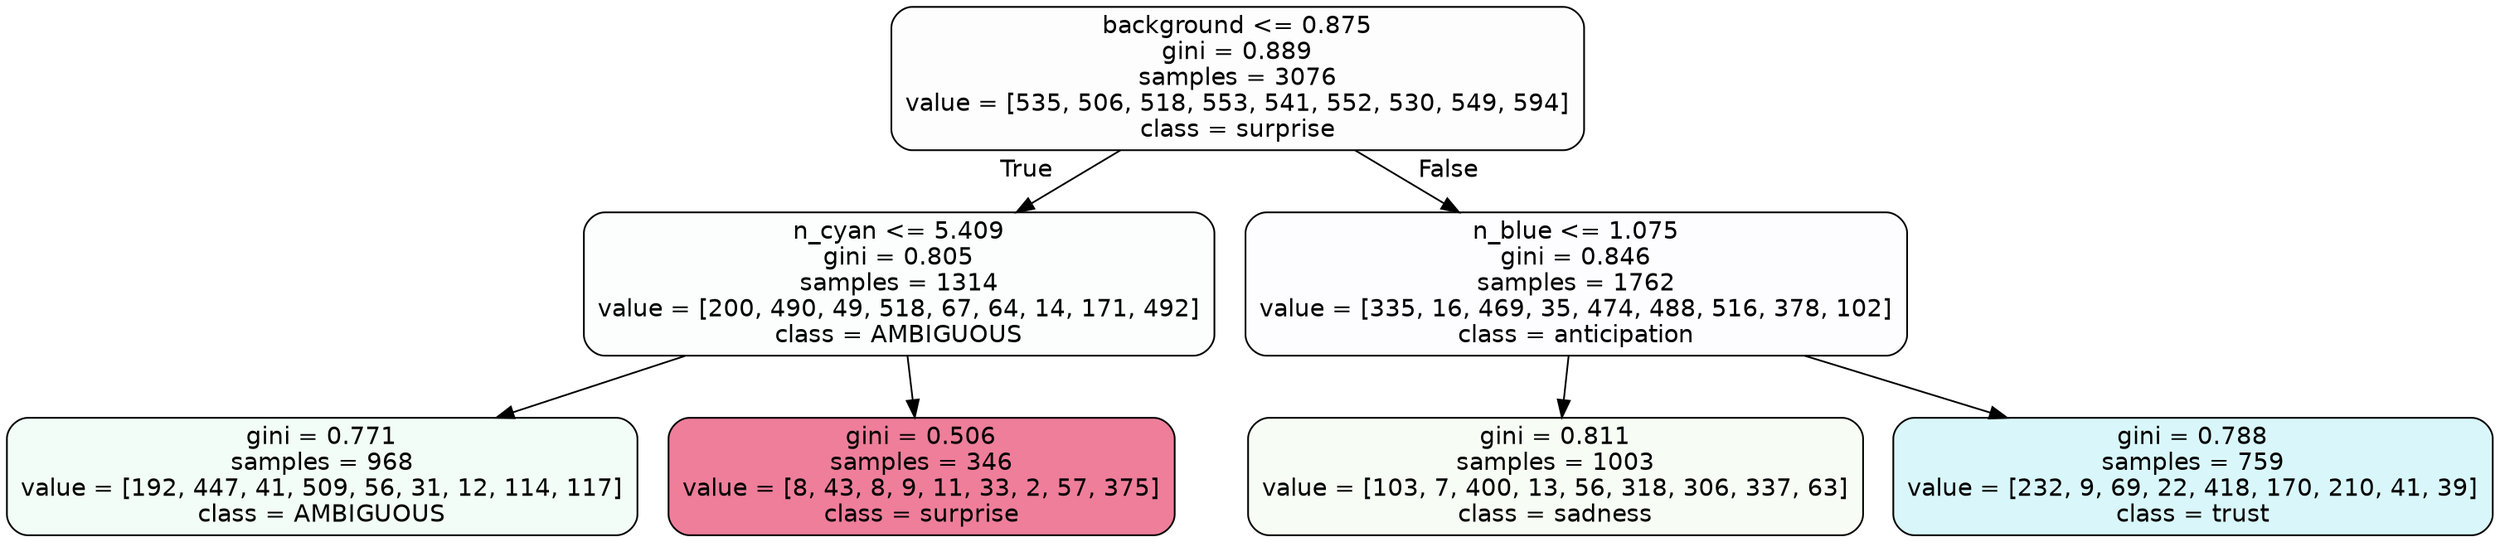 digraph Tree {
node [shape=box, style="filled, rounded", color="black", fontname=helvetica] ;
edge [fontname=helvetica] ;
0 [label="background <= 0.875\ngini = 0.889\nsamples = 3076\nvalue = [535, 506, 518, 553, 541, 552, 530, 549, 594]\nclass = surprise", fillcolor="#e5396402"] ;
1 [label="n_cyan <= 5.409\ngini = 0.805\nsamples = 1314\nvalue = [200, 490, 49, 518, 67, 64, 14, 171, 492]\nclass = AMBIGUOUS", fillcolor="#39e58104"] ;
0 -> 1 [labeldistance=2.5, labelangle=45, headlabel="True"] ;
2 [label="gini = 0.771\nsamples = 968\nvalue = [192, 447, 41, 509, 56, 31, 12, 114, 117]\nclass = AMBIGUOUS", fillcolor="#39e5810f"] ;
1 -> 2 ;
3 [label="gini = 0.506\nsamples = 346\nvalue = [8, 43, 8, 9, 11, 33, 2, 57, 375]\nclass = surprise", fillcolor="#e53964a6"] ;
1 -> 3 ;
4 [label="n_blue <= 1.075\ngini = 0.846\nsamples = 1762\nvalue = [335, 16, 469, 35, 474, 488, 516, 378, 102]\nclass = anticipation", fillcolor="#8139e503"] ;
0 -> 4 [labeldistance=2.5, labelangle=-45, headlabel="False"] ;
5 [label="gini = 0.811\nsamples = 1003\nvalue = [103, 7, 400, 13, 56, 318, 306, 337, 63]\nclass = sadness", fillcolor="#64e5390d"] ;
4 -> 5 ;
6 [label="gini = 0.788\nsamples = 759\nvalue = [232, 9, 69, 22, 418, 170, 210, 41, 39]\nclass = trust", fillcolor="#39d7e530"] ;
4 -> 6 ;
}